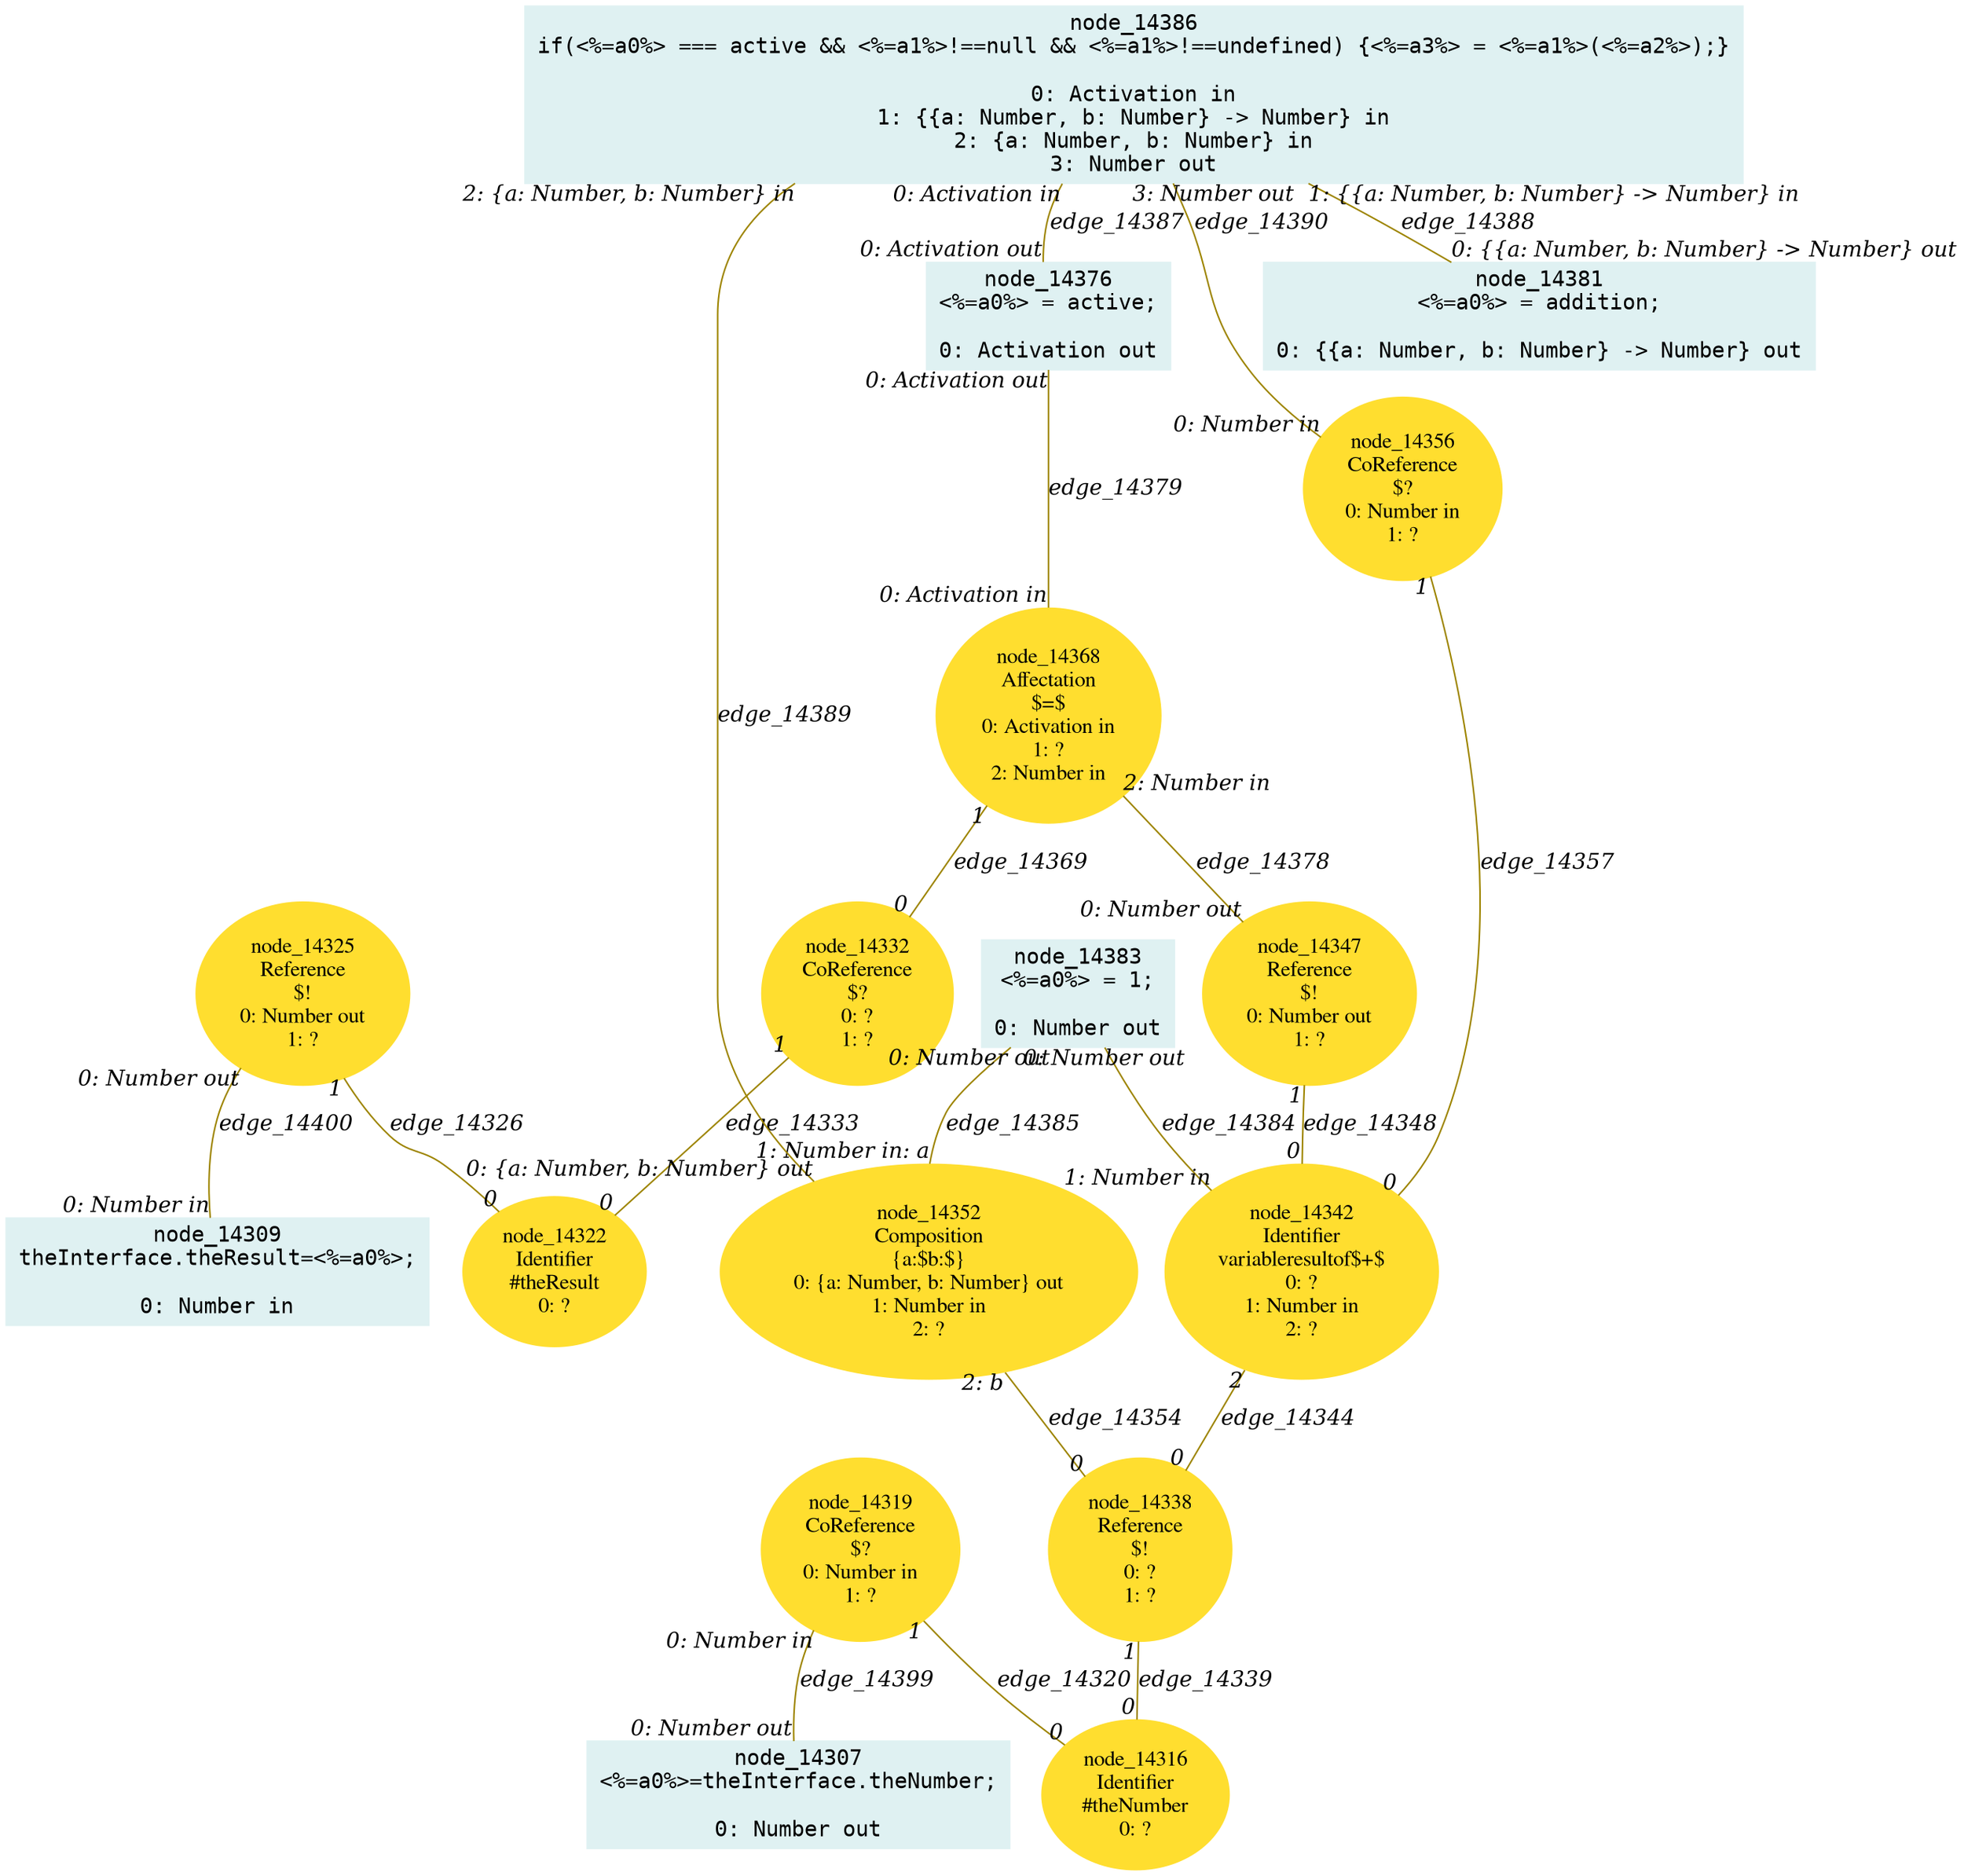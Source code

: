digraph g{node_14307 [shape="box", style="filled", color="#dff1f2", fontname="Courier", label="node_14307
<%=a0%>=theInterface.theNumber;

0: Number out" ]
node_14309 [shape="box", style="filled", color="#dff1f2", fontname="Courier", label="node_14309
theInterface.theResult=<%=a0%>;

0: Number in" ]
node_14316 [shape="ellipse", style="filled", color="#ffde2f", fontname="Times", label="node_14316
Identifier
#theNumber
0: ?" ]
node_14319 [shape="ellipse", style="filled", color="#ffde2f", fontname="Times", label="node_14319
CoReference
$?
0: Number in
1: ?" ]
node_14322 [shape="ellipse", style="filled", color="#ffde2f", fontname="Times", label="node_14322
Identifier
#theResult
0: ?" ]
node_14325 [shape="ellipse", style="filled", color="#ffde2f", fontname="Times", label="node_14325
Reference
$!
0: Number out
1: ?" ]
node_14332 [shape="ellipse", style="filled", color="#ffde2f", fontname="Times", label="node_14332
CoReference
$?
0: ?
1: ?" ]
node_14338 [shape="ellipse", style="filled", color="#ffde2f", fontname="Times", label="node_14338
Reference
$!
0: ?
1: ?" ]
node_14342 [shape="ellipse", style="filled", color="#ffde2f", fontname="Times", label="node_14342
Identifier
variableresultof$+$
0: ?
1: Number in
2: ?" ]
node_14347 [shape="ellipse", style="filled", color="#ffde2f", fontname="Times", label="node_14347
Reference
$!
0: Number out
1: ?" ]
node_14352 [shape="ellipse", style="filled", color="#ffde2f", fontname="Times", label="node_14352
Composition
{a:$b:$}
0: {a: Number, b: Number} out
1: Number in
2: ?" ]
node_14356 [shape="ellipse", style="filled", color="#ffde2f", fontname="Times", label="node_14356
CoReference
$?
0: Number in
1: ?" ]
node_14368 [shape="ellipse", style="filled", color="#ffde2f", fontname="Times", label="node_14368
Affectation
$=$
0: Activation in
1: ?
2: Number in" ]
node_14376 [shape="box", style="filled", color="#dff1f2", fontname="Courier", label="node_14376
<%=a0%> = active;

0: Activation out" ]
node_14381 [shape="box", style="filled", color="#dff1f2", fontname="Courier", label="node_14381
<%=a0%> = addition;

0: {{a: Number, b: Number} -> Number} out" ]
node_14383 [shape="box", style="filled", color="#dff1f2", fontname="Courier", label="node_14383
<%=a0%> = 1;

0: Number out" ]
node_14386 [shape="box", style="filled", color="#dff1f2", fontname="Courier", label="node_14386
if(<%=a0%> === active && <%=a1%>!==null && <%=a1%>!==undefined) {<%=a3%> = <%=a1%>(<%=a2%>);}

0: Activation in
1: {{a: Number, b: Number} -> Number} in
2: {a: Number, b: Number} in
3: Number out" ]
node_14319 -> node_14316 [dir=none, arrowHead=none, fontname="Times-Italic", arrowsize=1, color="#9d8400", label="edge_14320",  headlabel="0", taillabel="1" ]
node_14325 -> node_14322 [dir=none, arrowHead=none, fontname="Times-Italic", arrowsize=1, color="#9d8400", label="edge_14326",  headlabel="0", taillabel="1" ]
node_14332 -> node_14322 [dir=none, arrowHead=none, fontname="Times-Italic", arrowsize=1, color="#9d8400", label="edge_14333",  headlabel="0", taillabel="1" ]
node_14338 -> node_14316 [dir=none, arrowHead=none, fontname="Times-Italic", arrowsize=1, color="#9d8400", label="edge_14339",  headlabel="0", taillabel="1" ]
node_14342 -> node_14338 [dir=none, arrowHead=none, fontname="Times-Italic", arrowsize=1, color="#9d8400", label="edge_14344",  headlabel="0", taillabel="2" ]
node_14347 -> node_14342 [dir=none, arrowHead=none, fontname="Times-Italic", arrowsize=1, color="#9d8400", label="edge_14348",  headlabel="0", taillabel="1" ]
node_14352 -> node_14338 [dir=none, arrowHead=none, fontname="Times-Italic", arrowsize=1, color="#9d8400", label="edge_14354",  headlabel="0", taillabel="2: b" ]
node_14356 -> node_14342 [dir=none, arrowHead=none, fontname="Times-Italic", arrowsize=1, color="#9d8400", label="edge_14357",  headlabel="0", taillabel="1" ]
node_14368 -> node_14332 [dir=none, arrowHead=none, fontname="Times-Italic", arrowsize=1, color="#9d8400", label="edge_14369",  headlabel="0", taillabel="1" ]
node_14368 -> node_14347 [dir=none, arrowHead=none, fontname="Times-Italic", arrowsize=1, color="#9d8400", label="edge_14378",  headlabel="0: Number out", taillabel="2: Number in" ]
node_14376 -> node_14368 [dir=none, arrowHead=none, fontname="Times-Italic", arrowsize=1, color="#9d8400", label="edge_14379",  headlabel="0: Activation in", taillabel="0: Activation out" ]
node_14383 -> node_14342 [dir=none, arrowHead=none, fontname="Times-Italic", arrowsize=1, color="#9d8400", label="edge_14384",  headlabel="1: Number in", taillabel="0: Number out" ]
node_14383 -> node_14352 [dir=none, arrowHead=none, fontname="Times-Italic", arrowsize=1, color="#9d8400", label="edge_14385",  headlabel="1: Number in: a", taillabel="0: Number out" ]
node_14386 -> node_14376 [dir=none, arrowHead=none, fontname="Times-Italic", arrowsize=1, color="#9d8400", label="edge_14387",  headlabel="0: Activation out", taillabel="0: Activation in" ]
node_14386 -> node_14381 [dir=none, arrowHead=none, fontname="Times-Italic", arrowsize=1, color="#9d8400", label="edge_14388",  headlabel="0: {{a: Number, b: Number} -> Number} out", taillabel="1: {{a: Number, b: Number} -> Number} in" ]
node_14386 -> node_14352 [dir=none, arrowHead=none, fontname="Times-Italic", arrowsize=1, color="#9d8400", label="edge_14389",  headlabel="0: {a: Number, b: Number} out", taillabel="2: {a: Number, b: Number} in" ]
node_14386 -> node_14356 [dir=none, arrowHead=none, fontname="Times-Italic", arrowsize=1, color="#9d8400", label="edge_14390",  headlabel="0: Number in", taillabel="3: Number out" ]
node_14319 -> node_14307 [dir=none, arrowHead=none, fontname="Times-Italic", arrowsize=1, color="#9d8400", label="edge_14399",  headlabel="0: Number out", taillabel="0: Number in" ]
node_14325 -> node_14309 [dir=none, arrowHead=none, fontname="Times-Italic", arrowsize=1, color="#9d8400", label="edge_14400",  headlabel="0: Number in", taillabel="0: Number out" ]
}